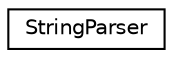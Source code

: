 digraph "Graphical Class Hierarchy"
{
 // LATEX_PDF_SIZE
  edge [fontname="Helvetica",fontsize="10",labelfontname="Helvetica",labelfontsize="10"];
  node [fontname="Helvetica",fontsize="10",shape=record];
  rankdir="LR";
  Node0 [label="StringParser",height=0.2,width=0.4,color="black", fillcolor="white", style="filled",URL="$class_string_parser.html",tooltip=" "];
}
